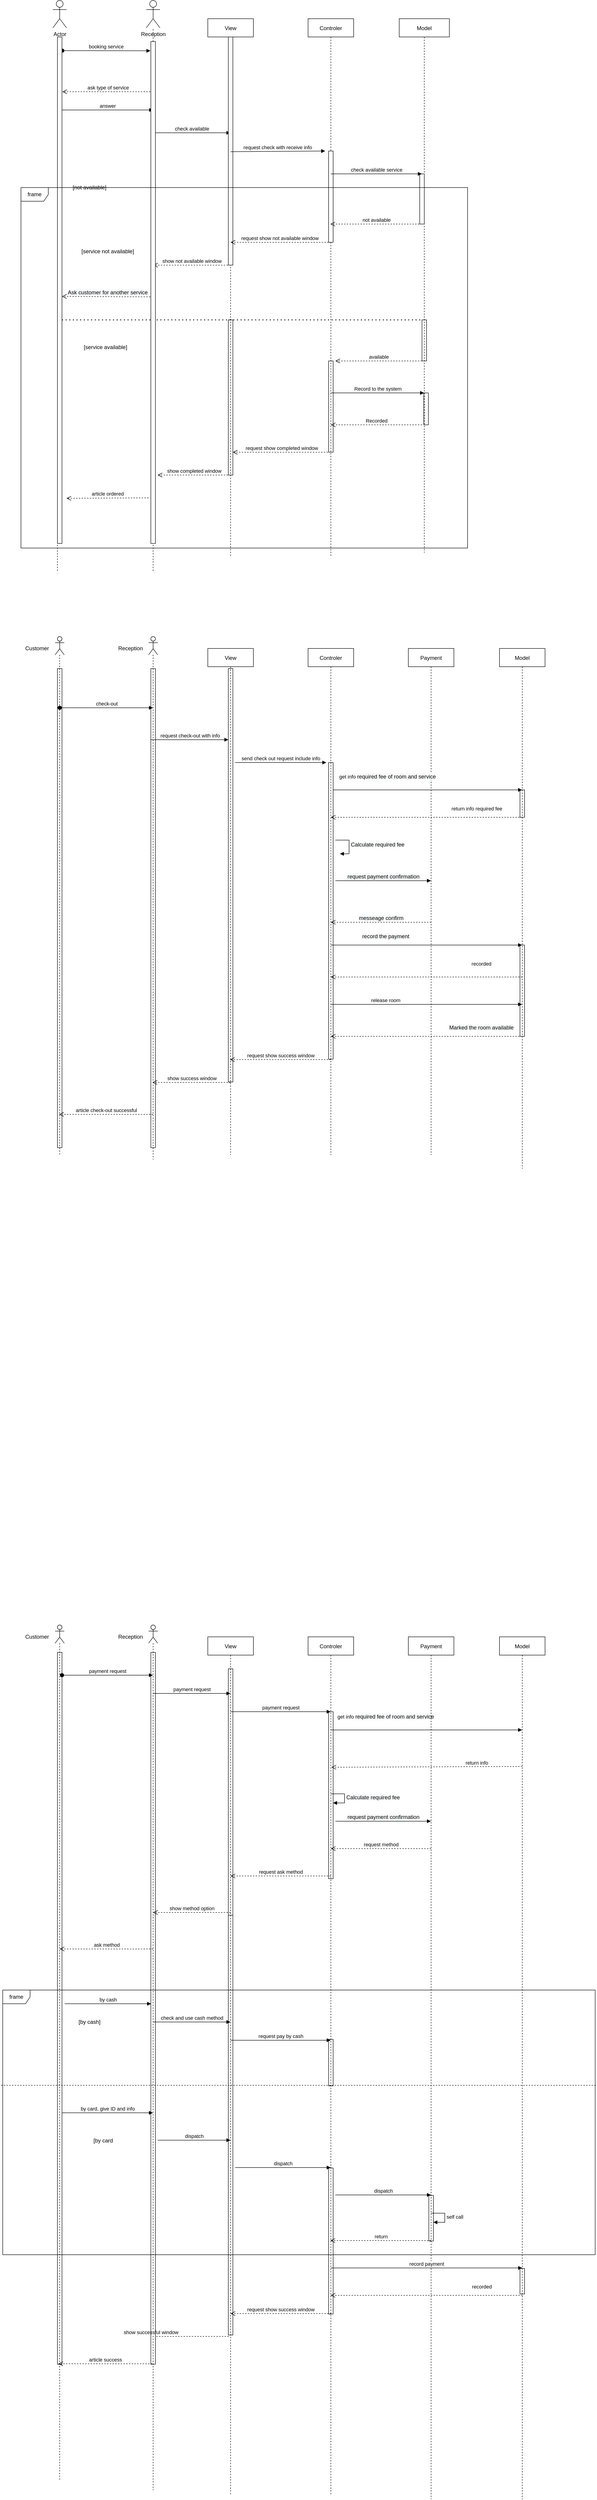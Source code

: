 <mxfile version="14.8.0" type="github" pages="2">
  <diagram id="kgpKYQtTHZ0yAKxKKP6v" name="Page-1">
    <mxGraphModel dx="3990" dy="840" grid="1" gridSize="10" guides="1" tooltips="1" connect="1" arrows="1" fold="1" page="1" pageScale="1" pageWidth="850" pageHeight="1100" math="0" shadow="0">
      <root>
        <mxCell id="0" />
        <mxCell id="1" parent="0" />
        <mxCell id="XMhn7jzWNxRffur_yB8t-174" value="View" style="shape=umlLifeline;perimeter=lifelinePerimeter;container=1;collapsible=0;recursiveResize=0;rounded=0;shadow=0;strokeWidth=1;" parent="1" vertex="1">
          <mxGeometry x="110" y="2210" width="100" height="1180" as="geometry" />
        </mxCell>
        <mxCell id="XMhn7jzWNxRffur_yB8t-175" value="check&amp;nbsp;available" style="html=1;verticalAlign=bottom;endArrow=block;" parent="XMhn7jzWNxRffur_yB8t-174" edge="1">
          <mxGeometry width="80" relative="1" as="geometry">
            <mxPoint x="-120" y="250" as="sourcePoint" />
            <mxPoint x="49.5" y="250.0" as="targetPoint" />
          </mxGeometry>
        </mxCell>
        <mxCell id="XMhn7jzWNxRffur_yB8t-177" value="" style="html=1;points=[];perimeter=orthogonalPerimeter;" parent="XMhn7jzWNxRffur_yB8t-174" vertex="1">
          <mxGeometry x="45" y="40" width="10" height="500" as="geometry" />
        </mxCell>
        <mxCell id="XMhn7jzWNxRffur_yB8t-235" value="request show completed window" style="html=1;verticalAlign=bottom;endArrow=open;dashed=1;endSize=8;" parent="XMhn7jzWNxRffur_yB8t-174" source="XMhn7jzWNxRffur_yB8t-178" edge="1">
          <mxGeometry relative="1" as="geometry">
            <mxPoint x="135" y="950" as="sourcePoint" />
            <mxPoint x="55" y="950" as="targetPoint" />
          </mxGeometry>
        </mxCell>
        <mxCell id="XMhn7jzWNxRffur_yB8t-241" value="" style="html=1;points=[];perimeter=orthogonalPerimeter;fillColor=none;" parent="XMhn7jzWNxRffur_yB8t-174" vertex="1">
          <mxGeometry x="45" y="660" width="10" height="340" as="geometry" />
        </mxCell>
        <mxCell id="XMhn7jzWNxRffur_yB8t-178" value="Controler" style="shape=umlLifeline;perimeter=lifelinePerimeter;container=1;collapsible=0;recursiveResize=0;rounded=0;shadow=0;strokeWidth=1;" parent="1" vertex="1">
          <mxGeometry x="330" y="2210" width="100" height="1180" as="geometry" />
        </mxCell>
        <mxCell id="XMhn7jzWNxRffur_yB8t-181" value="" style="html=1;points=[];perimeter=orthogonalPerimeter;" parent="XMhn7jzWNxRffur_yB8t-178" vertex="1">
          <mxGeometry x="45" y="290" width="10" height="200" as="geometry" />
        </mxCell>
        <mxCell id="XMhn7jzWNxRffur_yB8t-232" value="Record to the system" style="html=1;verticalAlign=bottom;endArrow=block;" parent="XMhn7jzWNxRffur_yB8t-178" target="XMhn7jzWNxRffur_yB8t-182" edge="1">
          <mxGeometry width="80" relative="1" as="geometry">
            <mxPoint x="50" y="820" as="sourcePoint" />
            <mxPoint x="130" y="820" as="targetPoint" />
          </mxGeometry>
        </mxCell>
        <mxCell id="XMhn7jzWNxRffur_yB8t-239" value="" style="html=1;points=[];perimeter=orthogonalPerimeter;fillColor=none;" parent="XMhn7jzWNxRffur_yB8t-178" vertex="1">
          <mxGeometry x="45" y="750" width="10" height="200" as="geometry" />
        </mxCell>
        <mxCell id="XMhn7jzWNxRffur_yB8t-182" value="Model" style="shape=umlLifeline;perimeter=lifelinePerimeter;container=1;collapsible=0;recursiveResize=0;rounded=0;shadow=0;strokeWidth=1;" parent="1" vertex="1">
          <mxGeometry x="530" y="2210" width="110" height="1170" as="geometry" />
        </mxCell>
        <mxCell id="XMhn7jzWNxRffur_yB8t-183" value="" style="endArrow=none;dashed=1;html=1;dashPattern=1 3;strokeWidth=2;" parent="XMhn7jzWNxRffur_yB8t-182" edge="1">
          <mxGeometry width="50" height="50" relative="1" as="geometry">
            <mxPoint x="-740" y="660" as="sourcePoint" />
            <mxPoint x="50" y="660" as="targetPoint" />
          </mxGeometry>
        </mxCell>
        <mxCell id="XMhn7jzWNxRffur_yB8t-184" value="" style="html=1;points=[];perimeter=orthogonalPerimeter;" parent="XMhn7jzWNxRffur_yB8t-182" vertex="1">
          <mxGeometry x="45" y="340" width="10" height="110" as="geometry" />
        </mxCell>
        <mxCell id="XMhn7jzWNxRffur_yB8t-238" value="" style="html=1;points=[];perimeter=orthogonalPerimeter;fillColor=none;" parent="XMhn7jzWNxRffur_yB8t-182" vertex="1">
          <mxGeometry x="50" y="660" width="10" height="90" as="geometry" />
        </mxCell>
        <mxCell id="XMhn7jzWNxRffur_yB8t-240" value="" style="html=1;points=[];perimeter=orthogonalPerimeter;fillColor=none;" parent="XMhn7jzWNxRffur_yB8t-182" vertex="1">
          <mxGeometry x="54" y="820" width="10" height="70" as="geometry" />
        </mxCell>
        <mxCell id="XMhn7jzWNxRffur_yB8t-185" value="Reception" style="shape=umlActor;verticalLabelPosition=bottom;verticalAlign=top;html=1;outlineConnect=0;" parent="1" vertex="1">
          <mxGeometry x="-25" y="2170" width="30" height="60" as="geometry" />
        </mxCell>
        <mxCell id="XMhn7jzWNxRffur_yB8t-186" value="Actor" style="shape=umlActor;verticalLabelPosition=bottom;verticalAlign=top;html=1;outlineConnect=0;" parent="1" vertex="1">
          <mxGeometry x="-230" y="2170" width="30" height="60" as="geometry" />
        </mxCell>
        <mxCell id="XMhn7jzWNxRffur_yB8t-187" value="" style="endArrow=none;dashed=1;html=1;startArrow=none;" parent="1" edge="1">
          <mxGeometry width="50" height="50" relative="1" as="geometry">
            <mxPoint x="-215" y="2250" as="sourcePoint" />
            <mxPoint x="-215" y="2250" as="targetPoint" />
          </mxGeometry>
        </mxCell>
        <mxCell id="XMhn7jzWNxRffur_yB8t-188" value="booking service" style="verticalAlign=bottom;startArrow=oval;endArrow=block;startSize=8;shadow=0;strokeWidth=1;exitX=1.073;exitY=0.102;exitDx=0;exitDy=0;exitPerimeter=0;" parent="1" edge="1">
          <mxGeometry relative="1" as="geometry">
            <mxPoint x="-209.27" y="2280.0" as="sourcePoint" />
            <mxPoint x="-16" y="2280.3" as="targetPoint" />
          </mxGeometry>
        </mxCell>
        <mxCell id="XMhn7jzWNxRffur_yB8t-189" value="" style="endArrow=none;dashed=1;html=1;startArrow=none;" parent="1" edge="1">
          <mxGeometry width="50" height="50" relative="1" as="geometry">
            <mxPoint x="-10" y="2250" as="sourcePoint" />
            <mxPoint x="-10" y="2250" as="targetPoint" />
          </mxGeometry>
        </mxCell>
        <mxCell id="XMhn7jzWNxRffur_yB8t-190" value="ask type of service" style="html=1;verticalAlign=bottom;endArrow=open;dashed=1;endSize=8;entryX=1.087;entryY=0.205;entryDx=0;entryDy=0;entryPerimeter=0;" parent="1" edge="1">
          <mxGeometry relative="1" as="geometry">
            <mxPoint x="-10" y="2370" as="sourcePoint" />
            <mxPoint x="-209.13" y="2370" as="targetPoint" />
          </mxGeometry>
        </mxCell>
        <mxCell id="XMhn7jzWNxRffur_yB8t-191" value="answer" style="html=1;verticalAlign=bottom;endArrow=block;exitX=0.967;exitY=0.309;exitDx=0;exitDy=0;exitPerimeter=0;" parent="1" edge="1">
          <mxGeometry width="80" relative="1" as="geometry">
            <mxPoint x="-210.33" y="2410" as="sourcePoint" />
            <mxPoint x="-10" y="2410" as="targetPoint" />
          </mxGeometry>
        </mxCell>
        <mxCell id="XMhn7jzWNxRffur_yB8t-192" value="" style="endArrow=none;dashed=1;html=1;startArrow=none;" parent="1" source="XMhn7jzWNxRffur_yB8t-222" target="XMhn7jzWNxRffur_yB8t-185" edge="1">
          <mxGeometry width="50" height="50" relative="1" as="geometry">
            <mxPoint x="-10" y="4050" as="sourcePoint" />
            <mxPoint x="-10" y="3180" as="targetPoint" />
          </mxGeometry>
        </mxCell>
        <mxCell id="XMhn7jzWNxRffur_yB8t-193" value="" style="endArrow=none;dashed=1;html=1;startArrow=none;" parent="1" source="XMhn7jzWNxRffur_yB8t-220" edge="1">
          <mxGeometry width="50" height="50" relative="1" as="geometry">
            <mxPoint x="-215" y="4030" as="sourcePoint" />
            <mxPoint x="-215" y="2250" as="targetPoint" />
          </mxGeometry>
        </mxCell>
        <mxCell id="XMhn7jzWNxRffur_yB8t-194" value="check&amp;nbsp;available service" style="html=1;verticalAlign=bottom;endArrow=block;" parent="1" edge="1">
          <mxGeometry width="80" relative="1" as="geometry">
            <mxPoint x="380" y="2550" as="sourcePoint" />
            <mxPoint x="579.5" y="2550" as="targetPoint" />
          </mxGeometry>
        </mxCell>
        <mxCell id="XMhn7jzWNxRffur_yB8t-195" value="not&amp;nbsp;available" style="html=1;verticalAlign=bottom;endArrow=open;dashed=1;endSize=8;" parent="1" edge="1">
          <mxGeometry relative="1" as="geometry">
            <mxPoint x="580" y="2660" as="sourcePoint" />
            <mxPoint x="379.071" y="2660" as="targetPoint" />
          </mxGeometry>
        </mxCell>
        <mxCell id="XMhn7jzWNxRffur_yB8t-196" value="request show not&amp;nbsp;available window" style="html=1;verticalAlign=bottom;endArrow=open;dashed=1;endSize=8;" parent="1" edge="1">
          <mxGeometry relative="1" as="geometry">
            <mxPoint x="375" y="2700" as="sourcePoint" />
            <mxPoint x="160" y="2700" as="targetPoint" />
          </mxGeometry>
        </mxCell>
        <mxCell id="XMhn7jzWNxRffur_yB8t-197" value="show not&amp;nbsp;available window" style="html=1;verticalAlign=bottom;endArrow=open;dashed=1;endSize=8;" parent="1" edge="1">
          <mxGeometry relative="1" as="geometry">
            <mxPoint x="160" y="2750" as="sourcePoint" />
            <mxPoint x="-10" y="2750" as="targetPoint" />
          </mxGeometry>
        </mxCell>
        <mxCell id="XMhn7jzWNxRffur_yB8t-198" value="&lt;span style=&quot;font-size: 12px ; background-color: rgb(248 , 249 , 250)&quot;&gt;Ask customer for another service&lt;/span&gt;" style="html=1;verticalAlign=bottom;endArrow=open;dashed=1;endSize=8;" parent="1" edge="1">
          <mxGeometry relative="1" as="geometry">
            <mxPoint x="-10" y="2819.57" as="sourcePoint" />
            <mxPoint x="-210" y="2818.57" as="targetPoint" />
          </mxGeometry>
        </mxCell>
        <mxCell id="XMhn7jzWNxRffur_yB8t-199" value="request check with receive info" style="html=1;verticalAlign=bottom;endArrow=block;entryX=-0.256;entryY=0.423;entryDx=0;entryDy=0;entryPerimeter=0;" parent="1" edge="1">
          <mxGeometry width="80" relative="1" as="geometry">
            <mxPoint x="160" y="2501.45" as="sourcePoint" />
            <mxPoint x="367.44" y="2500" as="targetPoint" />
          </mxGeometry>
        </mxCell>
        <mxCell id="XMhn7jzWNxRffur_yB8t-215" value="[service not&amp;nbsp;available]" style="text;html=1;align=center;verticalAlign=middle;resizable=0;points=[];autosize=1;strokeColor=none;" parent="1" vertex="1">
          <mxGeometry x="-175" y="2710" width="130" height="20" as="geometry" />
        </mxCell>
        <mxCell id="XMhn7jzWNxRffur_yB8t-216" value="[service available]" style="text;html=1;align=center;verticalAlign=middle;resizable=0;points=[];autosize=1;strokeColor=none;" parent="1" vertex="1">
          <mxGeometry x="-170" y="2920" width="110" height="20" as="geometry" />
        </mxCell>
        <mxCell id="XMhn7jzWNxRffur_yB8t-220" value="" style="html=1;points=[];perimeter=orthogonalPerimeter;" parent="1" vertex="1">
          <mxGeometry x="-220" y="2250" width="10" height="1110" as="geometry" />
        </mxCell>
        <mxCell id="XMhn7jzWNxRffur_yB8t-221" value="" style="endArrow=none;dashed=1;html=1;" parent="1" target="XMhn7jzWNxRffur_yB8t-220" edge="1">
          <mxGeometry width="50" height="50" relative="1" as="geometry">
            <mxPoint x="-220" y="3420" as="sourcePoint" />
            <mxPoint x="-215" y="2250" as="targetPoint" />
          </mxGeometry>
        </mxCell>
        <mxCell id="XMhn7jzWNxRffur_yB8t-222" value="" style="html=1;points=[];perimeter=orthogonalPerimeter;" parent="1" vertex="1">
          <mxGeometry x="-15" y="2260" width="10" height="1100" as="geometry" />
        </mxCell>
        <mxCell id="XMhn7jzWNxRffur_yB8t-223" value="" style="endArrow=none;dashed=1;html=1;" parent="1" target="XMhn7jzWNxRffur_yB8t-222" edge="1">
          <mxGeometry width="50" height="50" relative="1" as="geometry">
            <mxPoint x="-10" y="3420" as="sourcePoint" />
            <mxPoint x="-10" y="2230" as="targetPoint" />
          </mxGeometry>
        </mxCell>
        <mxCell id="XMhn7jzWNxRffur_yB8t-231" value="available" style="html=1;verticalAlign=bottom;endArrow=open;dashed=1;endSize=8;" parent="1" edge="1">
          <mxGeometry relative="1" as="geometry">
            <mxPoint x="580" y="2960" as="sourcePoint" />
            <mxPoint x="390" y="2960" as="targetPoint" />
          </mxGeometry>
        </mxCell>
        <mxCell id="XMhn7jzWNxRffur_yB8t-234" value="Recorded" style="html=1;verticalAlign=bottom;endArrow=open;dashed=1;endSize=8;" parent="1" target="XMhn7jzWNxRffur_yB8t-178" edge="1">
          <mxGeometry relative="1" as="geometry">
            <mxPoint x="580" y="3100" as="sourcePoint" />
            <mxPoint x="500" y="3100" as="targetPoint" />
          </mxGeometry>
        </mxCell>
        <mxCell id="XMhn7jzWNxRffur_yB8t-236" value="show completed window" style="html=1;verticalAlign=bottom;endArrow=open;dashed=1;endSize=8;" parent="1" edge="1">
          <mxGeometry relative="1" as="geometry">
            <mxPoint x="160" y="3210" as="sourcePoint" />
            <mxPoint y="3210" as="targetPoint" />
          </mxGeometry>
        </mxCell>
        <mxCell id="XMhn7jzWNxRffur_yB8t-237" value="article ordered" style="html=1;verticalAlign=bottom;endArrow=open;dashed=1;endSize=8;" parent="1" edge="1">
          <mxGeometry relative="1" as="geometry">
            <mxPoint x="-20" y="3260" as="sourcePoint" />
            <mxPoint x="-200" y="3261" as="targetPoint" />
          </mxGeometry>
        </mxCell>
        <mxCell id="XMhn7jzWNxRffur_yB8t-242" value="frame" style="shape=umlFrame;whiteSpace=wrap;html=1;fillColor=none;" parent="1" vertex="1">
          <mxGeometry x="-300" y="2580" width="980" height="790" as="geometry" />
        </mxCell>
        <mxCell id="XMhn7jzWNxRffur_yB8t-243" value="[not available]" style="text;html=1;align=center;verticalAlign=middle;resizable=0;points=[];autosize=1;strokeColor=none;" parent="1" vertex="1">
          <mxGeometry x="-195" y="2570" width="90" height="20" as="geometry" />
        </mxCell>
        <mxCell id="XMhn7jzWNxRffur_yB8t-258" value="View" style="shape=umlLifeline;perimeter=lifelinePerimeter;container=1;collapsible=0;recursiveResize=0;rounded=0;shadow=0;strokeWidth=1;" parent="1" vertex="1">
          <mxGeometry x="110" y="3590" width="100" height="1110" as="geometry" />
        </mxCell>
        <mxCell id="XMhn7jzWNxRffur_yB8t-276" value="send check out request include info" style="html=1;verticalAlign=bottom;endArrow=block;" parent="XMhn7jzWNxRffur_yB8t-258" edge="1">
          <mxGeometry width="80" relative="1" as="geometry">
            <mxPoint x="60" y="250" as="sourcePoint" />
            <mxPoint x="260" y="250" as="targetPoint" />
          </mxGeometry>
        </mxCell>
        <mxCell id="XMhn7jzWNxRffur_yB8t-321" value="" style="html=1;points=[];perimeter=orthogonalPerimeter;fillColor=none;" parent="XMhn7jzWNxRffur_yB8t-258" vertex="1">
          <mxGeometry x="45" y="44" width="10" height="906" as="geometry" />
        </mxCell>
        <mxCell id="XMhn7jzWNxRffur_yB8t-262" value="Controler" style="shape=umlLifeline;perimeter=lifelinePerimeter;container=1;collapsible=0;recursiveResize=0;rounded=0;shadow=0;strokeWidth=1;" parent="1" vertex="1">
          <mxGeometry x="330" y="3590" width="100" height="1110" as="geometry" />
        </mxCell>
        <mxCell id="XMhn7jzWNxRffur_yB8t-281" value="&lt;span style=&quot;font-size: 12px ; text-align: center ; background-color: rgb(248 , 249 , 250)&quot;&gt;Calculate required fee&lt;/span&gt;" style="edgeStyle=orthogonalEdgeStyle;html=1;align=left;spacingLeft=2;endArrow=block;rounded=0;entryX=1;entryY=0;" parent="XMhn7jzWNxRffur_yB8t-262" edge="1">
          <mxGeometry relative="1" as="geometry">
            <mxPoint x="60" y="420" as="sourcePoint" />
            <Array as="points">
              <mxPoint x="90" y="420" />
            </Array>
            <mxPoint x="70" y="450" as="targetPoint" />
          </mxGeometry>
        </mxCell>
        <mxCell id="XMhn7jzWNxRffur_yB8t-284" value="&lt;span style=&quot;font-size: 12px ; background-color: rgb(248 , 249 , 250)&quot;&gt;record the payment&lt;/span&gt;" style="html=1;verticalAlign=bottom;endArrow=block;" parent="XMhn7jzWNxRffur_yB8t-262" target="XMhn7jzWNxRffur_yB8t-266" edge="1">
          <mxGeometry x="-0.428" y="10" width="80" relative="1" as="geometry">
            <mxPoint x="50" y="650" as="sourcePoint" />
            <mxPoint x="130" y="650" as="targetPoint" />
            <mxPoint as="offset" />
          </mxGeometry>
        </mxCell>
        <mxCell id="XMhn7jzWNxRffur_yB8t-302" value="release room" style="html=1;verticalAlign=bottom;endArrow=block;" parent="XMhn7jzWNxRffur_yB8t-262" target="XMhn7jzWNxRffur_yB8t-266" edge="1">
          <mxGeometry x="-0.428" width="80" relative="1" as="geometry">
            <mxPoint x="50" y="780" as="sourcePoint" />
            <mxPoint x="130" y="780" as="targetPoint" />
            <mxPoint as="offset" />
          </mxGeometry>
        </mxCell>
        <mxCell id="XMhn7jzWNxRffur_yB8t-325" value="" style="html=1;points=[];perimeter=orthogonalPerimeter;fillColor=none;" parent="XMhn7jzWNxRffur_yB8t-262" vertex="1">
          <mxGeometry x="45" y="250" width="10" height="650" as="geometry" />
        </mxCell>
        <mxCell id="XMhn7jzWNxRffur_yB8t-266" value="Model" style="shape=umlLifeline;perimeter=lifelinePerimeter;container=1;collapsible=0;recursiveResize=0;rounded=0;shadow=0;strokeWidth=1;" parent="1" vertex="1">
          <mxGeometry x="750" y="3590" width="100" height="1140" as="geometry" />
        </mxCell>
        <mxCell id="XMhn7jzWNxRffur_yB8t-324" value="" style="html=1;points=[];perimeter=orthogonalPerimeter;fillColor=none;" parent="XMhn7jzWNxRffur_yB8t-266" vertex="1">
          <mxGeometry x="45" y="310" width="10" height="60" as="geometry" />
        </mxCell>
        <mxCell id="XMhn7jzWNxRffur_yB8t-326" value="" style="html=1;points=[];perimeter=orthogonalPerimeter;fillColor=none;" parent="XMhn7jzWNxRffur_yB8t-266" vertex="1">
          <mxGeometry x="45" y="650" width="10" height="200" as="geometry" />
        </mxCell>
        <mxCell id="XMhn7jzWNxRffur_yB8t-271" value="" style="shape=umlLifeline;participant=umlActor;perimeter=lifelinePerimeter;whiteSpace=wrap;html=1;container=1;collapsible=0;recursiveResize=0;verticalAlign=top;spacingTop=36;outlineConnect=0;fillColor=none;" parent="1" vertex="1">
          <mxGeometry x="-225" y="3564" width="20" height="1136" as="geometry" />
        </mxCell>
        <mxCell id="XMhn7jzWNxRffur_yB8t-319" value="" style="html=1;points=[];perimeter=orthogonalPerimeter;fillColor=none;" parent="XMhn7jzWNxRffur_yB8t-271" vertex="1">
          <mxGeometry x="5" y="70" width="10" height="1050" as="geometry" />
        </mxCell>
        <mxCell id="XMhn7jzWNxRffur_yB8t-272" value="Customer" style="text;html=1;align=center;verticalAlign=middle;resizable=0;points=[];autosize=1;strokeColor=none;" parent="1" vertex="1">
          <mxGeometry x="-300" y="3580" width="70" height="20" as="geometry" />
        </mxCell>
        <mxCell id="XMhn7jzWNxRffur_yB8t-273" value="" style="shape=umlLifeline;participant=umlActor;perimeter=lifelinePerimeter;whiteSpace=wrap;html=1;container=1;collapsible=0;recursiveResize=0;verticalAlign=top;spacingTop=36;outlineConnect=0;fillColor=none;" parent="1" vertex="1">
          <mxGeometry x="-20" y="3564" width="20" height="1146" as="geometry" />
        </mxCell>
        <mxCell id="XMhn7jzWNxRffur_yB8t-320" value="" style="html=1;points=[];perimeter=orthogonalPerimeter;fillColor=none;" parent="XMhn7jzWNxRffur_yB8t-273" vertex="1">
          <mxGeometry x="5" y="70" width="10" height="1050" as="geometry" />
        </mxCell>
        <mxCell id="XMhn7jzWNxRffur_yB8t-274" value="Reception" style="text;html=1;align=center;verticalAlign=middle;resizable=0;points=[];autosize=1;strokeColor=none;" parent="1" vertex="1">
          <mxGeometry x="-95" y="3580" width="70" height="20" as="geometry" />
        </mxCell>
        <mxCell id="XMhn7jzWNxRffur_yB8t-275" value="check-out" style="html=1;verticalAlign=bottom;startArrow=oval;startFill=1;endArrow=block;startSize=8;" parent="1" target="XMhn7jzWNxRffur_yB8t-273" edge="1">
          <mxGeometry width="60" relative="1" as="geometry">
            <mxPoint x="-215" y="3720" as="sourcePoint" />
            <mxPoint x="-45" y="3720" as="targetPoint" />
          </mxGeometry>
        </mxCell>
        <mxCell id="XMhn7jzWNxRffur_yB8t-259" value="request check-out with info" style="html=1;verticalAlign=bottom;endArrow=block;" parent="1" edge="1">
          <mxGeometry width="80" relative="1" as="geometry">
            <mxPoint x="-14.5" y="3790" as="sourcePoint" />
            <mxPoint x="155" y="3790" as="targetPoint" />
          </mxGeometry>
        </mxCell>
        <mxCell id="XMhn7jzWNxRffur_yB8t-278" value="Payment" style="shape=umlLifeline;perimeter=lifelinePerimeter;container=1;collapsible=0;recursiveResize=0;rounded=0;shadow=0;strokeWidth=1;" parent="1" vertex="1">
          <mxGeometry x="550" y="3590" width="100" height="1110" as="geometry" />
        </mxCell>
        <mxCell id="XMhn7jzWNxRffur_yB8t-279" value="return info&amp;nbsp;required fee" style="html=1;verticalAlign=bottom;endArrow=open;dashed=1;endSize=8;" parent="1" target="XMhn7jzWNxRffur_yB8t-262" edge="1">
          <mxGeometry x="-0.524" y="-10" relative="1" as="geometry">
            <mxPoint x="800" y="3960" as="sourcePoint" />
            <mxPoint x="720" y="3960" as="targetPoint" />
            <mxPoint as="offset" />
          </mxGeometry>
        </mxCell>
        <mxCell id="XMhn7jzWNxRffur_yB8t-282" value="&lt;span style=&quot;font-size: 12px ; background-color: rgb(248 , 249 , 250)&quot;&gt;request payment confirmation&lt;/span&gt;" style="html=1;verticalAlign=bottom;endArrow=block;" parent="1" target="XMhn7jzWNxRffur_yB8t-278" edge="1">
          <mxGeometry width="80" relative="1" as="geometry">
            <mxPoint x="390" y="4099" as="sourcePoint" />
            <mxPoint x="470" y="4100" as="targetPoint" />
          </mxGeometry>
        </mxCell>
        <mxCell id="XMhn7jzWNxRffur_yB8t-283" value="&lt;span style=&quot;font-size: 12px ; background-color: rgb(248 , 249 , 250)&quot;&gt;messeage confirm&lt;/span&gt;" style="html=1;verticalAlign=bottom;endArrow=open;dashed=1;endSize=8;" parent="1" target="XMhn7jzWNxRffur_yB8t-262" edge="1">
          <mxGeometry relative="1" as="geometry">
            <mxPoint x="600" y="4190" as="sourcePoint" />
            <mxPoint x="520" y="4190" as="targetPoint" />
          </mxGeometry>
        </mxCell>
        <mxCell id="XMhn7jzWNxRffur_yB8t-285" value="recorded" style="html=1;verticalAlign=bottom;endArrow=open;dashed=1;endSize=8;" parent="1" target="XMhn7jzWNxRffur_yB8t-262" edge="1">
          <mxGeometry x="-0.572" y="-20" relative="1" as="geometry">
            <mxPoint x="800" y="4310" as="sourcePoint" />
            <mxPoint x="720" y="4310" as="targetPoint" />
            <mxPoint as="offset" />
          </mxGeometry>
        </mxCell>
        <mxCell id="XMhn7jzWNxRffur_yB8t-286" value="request show success window" style="html=1;verticalAlign=bottom;endArrow=open;dashed=1;endSize=8;" parent="1" edge="1">
          <mxGeometry relative="1" as="geometry">
            <mxPoint x="380" y="4491" as="sourcePoint" />
            <mxPoint x="158.833" y="4491" as="targetPoint" />
          </mxGeometry>
        </mxCell>
        <mxCell id="XMhn7jzWNxRffur_yB8t-288" value="show success window" style="html=1;verticalAlign=bottom;endArrow=open;dashed=1;endSize=8;" parent="1" edge="1">
          <mxGeometry relative="1" as="geometry">
            <mxPoint x="160" y="4541" as="sourcePoint" />
            <mxPoint x="-11.167" y="4541" as="targetPoint" />
          </mxGeometry>
        </mxCell>
        <mxCell id="XMhn7jzWNxRffur_yB8t-289" value="article check-out successful" style="html=1;verticalAlign=bottom;endArrow=open;dashed=1;endSize=8;" parent="1" edge="1">
          <mxGeometry relative="1" as="geometry">
            <mxPoint x="-10" y="4611" as="sourcePoint" />
            <mxPoint x="-216.167" y="4611" as="targetPoint" />
          </mxGeometry>
        </mxCell>
        <mxCell id="XMhn7jzWNxRffur_yB8t-290" value="View" style="shape=umlLifeline;perimeter=lifelinePerimeter;container=1;collapsible=0;recursiveResize=0;rounded=0;shadow=0;strokeWidth=1;" parent="1" vertex="1">
          <mxGeometry x="110" y="5756" width="100" height="1880" as="geometry" />
        </mxCell>
        <mxCell id="XMhn7jzWNxRffur_yB8t-307" value="payment request" style="html=1;verticalAlign=bottom;endArrow=block;" parent="XMhn7jzWNxRffur_yB8t-290" target="XMhn7jzWNxRffur_yB8t-292" edge="1">
          <mxGeometry width="80" relative="1" as="geometry">
            <mxPoint x="50" y="164" as="sourcePoint" />
            <mxPoint x="130" y="164" as="targetPoint" />
          </mxGeometry>
        </mxCell>
        <mxCell id="XMhn7jzWNxRffur_yB8t-336" value="request pay by cash" style="html=1;verticalAlign=bottom;endArrow=block;" parent="XMhn7jzWNxRffur_yB8t-290" target="XMhn7jzWNxRffur_yB8t-292" edge="1">
          <mxGeometry width="80" relative="1" as="geometry">
            <mxPoint x="50" y="884" as="sourcePoint" />
            <mxPoint x="130" y="884" as="targetPoint" />
          </mxGeometry>
        </mxCell>
        <mxCell id="XMhn7jzWNxRffur_yB8t-344" value="dispatch" style="html=1;verticalAlign=bottom;endArrow=block;" parent="XMhn7jzWNxRffur_yB8t-290" edge="1">
          <mxGeometry width="80" relative="1" as="geometry">
            <mxPoint x="60" y="1163" as="sourcePoint" />
            <mxPoint x="269.5" y="1163.0" as="targetPoint" />
          </mxGeometry>
        </mxCell>
        <mxCell id="XMhn7jzWNxRffur_yB8t-364" value="" style="html=1;points=[];perimeter=orthogonalPerimeter;fillColor=none;" parent="XMhn7jzWNxRffur_yB8t-290" vertex="1">
          <mxGeometry x="45" y="70" width="10" height="540" as="geometry" />
        </mxCell>
        <mxCell id="XMhn7jzWNxRffur_yB8t-368" value="" style="html=1;points=[];perimeter=orthogonalPerimeter;fillColor=none;" parent="XMhn7jzWNxRffur_yB8t-290" vertex="1">
          <mxGeometry x="45" y="610" width="10" height="920" as="geometry" />
        </mxCell>
        <mxCell id="XMhn7jzWNxRffur_yB8t-292" value="Controler" style="shape=umlLifeline;perimeter=lifelinePerimeter;container=1;collapsible=0;recursiveResize=0;rounded=0;shadow=0;strokeWidth=1;" parent="1" vertex="1">
          <mxGeometry x="330" y="5756" width="100" height="1880" as="geometry" />
        </mxCell>
        <mxCell id="XMhn7jzWNxRffur_yB8t-308" value="get info&amp;nbsp;&lt;span style=&quot;font-size: 12px ; background-color: rgb(248 , 249 , 250)&quot;&gt;required fee of room and service&lt;/span&gt;" style="html=1;verticalAlign=bottom;endArrow=block;" parent="XMhn7jzWNxRffur_yB8t-292" target="XMhn7jzWNxRffur_yB8t-296" edge="1">
          <mxGeometry x="-0.428" y="20" width="80" relative="1" as="geometry">
            <mxPoint x="50" y="204" as="sourcePoint" />
            <mxPoint x="130" y="204" as="targetPoint" />
            <mxPoint as="offset" />
          </mxGeometry>
        </mxCell>
        <mxCell id="XMhn7jzWNxRffur_yB8t-327" value="&lt;span style=&quot;font-size: 12px ; background-color: rgb(248 , 249 , 250)&quot;&gt;request payment confirmation&lt;/span&gt;" style="html=1;verticalAlign=bottom;endArrow=block;" parent="XMhn7jzWNxRffur_yB8t-292" target="XMhn7jzWNxRffur_yB8t-301" edge="1">
          <mxGeometry width="80" relative="1" as="geometry">
            <mxPoint x="60" y="404" as="sourcePoint" />
            <mxPoint x="140" y="404" as="targetPoint" />
          </mxGeometry>
        </mxCell>
        <mxCell id="XMhn7jzWNxRffur_yB8t-329" value="&lt;span style=&quot;font-size: 12px ; text-align: center ; background-color: rgb(248 , 249 , 250)&quot;&gt;Calculate required fee&lt;/span&gt;" style="edgeStyle=orthogonalEdgeStyle;html=1;align=left;spacingLeft=2;endArrow=block;rounded=0;entryX=1;entryY=0;" parent="XMhn7jzWNxRffur_yB8t-292" edge="1">
          <mxGeometry relative="1" as="geometry">
            <mxPoint x="50" y="344" as="sourcePoint" />
            <Array as="points">
              <mxPoint x="80" y="344" />
            </Array>
            <mxPoint x="55" y="364" as="targetPoint" />
          </mxGeometry>
        </mxCell>
        <mxCell id="XMhn7jzWNxRffur_yB8t-345" value="dispatch" style="html=1;verticalAlign=bottom;endArrow=block;" parent="XMhn7jzWNxRffur_yB8t-292" edge="1">
          <mxGeometry width="80" relative="1" as="geometry">
            <mxPoint x="60" y="1223" as="sourcePoint" />
            <mxPoint x="269.5" y="1223.0" as="targetPoint" />
          </mxGeometry>
        </mxCell>
        <mxCell id="XMhn7jzWNxRffur_yB8t-367" value="" style="html=1;points=[];perimeter=orthogonalPerimeter;fillColor=none;" parent="XMhn7jzWNxRffur_yB8t-292" vertex="1">
          <mxGeometry x="45" y="164" width="10" height="366" as="geometry" />
        </mxCell>
        <mxCell id="XMhn7jzWNxRffur_yB8t-296" value="Model" style="shape=umlLifeline;perimeter=lifelinePerimeter;container=1;collapsible=0;recursiveResize=0;rounded=0;shadow=0;strokeWidth=1;" parent="1" vertex="1">
          <mxGeometry x="750" y="5756" width="100" height="1890" as="geometry" />
        </mxCell>
        <mxCell id="XMhn7jzWNxRffur_yB8t-373" value="" style="html=1;points=[];perimeter=orthogonalPerimeter;fillColor=none;" parent="XMhn7jzWNxRffur_yB8t-296" vertex="1">
          <mxGeometry x="45" y="1384" width="10" height="56" as="geometry" />
        </mxCell>
        <mxCell id="XMhn7jzWNxRffur_yB8t-297" value="" style="shape=umlLifeline;participant=umlActor;perimeter=lifelinePerimeter;whiteSpace=wrap;html=1;container=1;collapsible=0;recursiveResize=0;verticalAlign=top;spacingTop=36;outlineConnect=0;fillColor=none;" parent="1" vertex="1">
          <mxGeometry x="-225" y="5730" width="20" height="1876" as="geometry" />
        </mxCell>
        <mxCell id="XMhn7jzWNxRffur_yB8t-315" value="by cash" style="html=1;verticalAlign=bottom;endArrow=block;" parent="XMhn7jzWNxRffur_yB8t-297" edge="1">
          <mxGeometry width="80" relative="1" as="geometry">
            <mxPoint x="21" y="830" as="sourcePoint" />
            <mxPoint x="210.5" y="830.0" as="targetPoint" />
          </mxGeometry>
        </mxCell>
        <mxCell id="XMhn7jzWNxRffur_yB8t-342" value="by card, give ID and info" style="html=1;verticalAlign=bottom;endArrow=block;" parent="XMhn7jzWNxRffur_yB8t-297" edge="1">
          <mxGeometry width="80" relative="1" as="geometry">
            <mxPoint x="15" y="1069" as="sourcePoint" />
            <mxPoint x="214.5" y="1069.0" as="targetPoint" />
          </mxGeometry>
        </mxCell>
        <mxCell id="XMhn7jzWNxRffur_yB8t-360" value="" style="html=1;points=[];perimeter=orthogonalPerimeter;fillColor=none;" parent="XMhn7jzWNxRffur_yB8t-297" vertex="1">
          <mxGeometry x="5" y="60" width="10" height="1560" as="geometry" />
        </mxCell>
        <mxCell id="XMhn7jzWNxRffur_yB8t-298" value="Customer" style="text;html=1;align=center;verticalAlign=middle;resizable=0;points=[];autosize=1;strokeColor=none;" parent="1" vertex="1">
          <mxGeometry x="-300" y="5746" width="70" height="20" as="geometry" />
        </mxCell>
        <mxCell id="XMhn7jzWNxRffur_yB8t-299" value="" style="shape=umlLifeline;participant=umlActor;perimeter=lifelinePerimeter;whiteSpace=wrap;html=1;container=1;collapsible=0;recursiveResize=0;verticalAlign=top;spacingTop=36;outlineConnect=0;fillColor=none;" parent="1" vertex="1">
          <mxGeometry x="-20" y="5730" width="20" height="1896" as="geometry" />
        </mxCell>
        <mxCell id="XMhn7jzWNxRffur_yB8t-306" value="payment request" style="html=1;verticalAlign=bottom;endArrow=block;" parent="XMhn7jzWNxRffur_yB8t-299" target="XMhn7jzWNxRffur_yB8t-290" edge="1">
          <mxGeometry width="80" relative="1" as="geometry">
            <mxPoint x="10" y="150" as="sourcePoint" />
            <mxPoint x="90" y="150" as="targetPoint" />
          </mxGeometry>
        </mxCell>
        <mxCell id="XMhn7jzWNxRffur_yB8t-335" value="check and use cash method" style="html=1;verticalAlign=bottom;endArrow=block;" parent="XMhn7jzWNxRffur_yB8t-299" target="XMhn7jzWNxRffur_yB8t-290" edge="1">
          <mxGeometry width="80" relative="1" as="geometry">
            <mxPoint x="10" y="870" as="sourcePoint" />
            <mxPoint x="90" y="870" as="targetPoint" />
          </mxGeometry>
        </mxCell>
        <mxCell id="XMhn7jzWNxRffur_yB8t-300" value="Reception" style="text;html=1;align=center;verticalAlign=middle;resizable=0;points=[];autosize=1;strokeColor=none;" parent="1" vertex="1">
          <mxGeometry x="-95" y="5746" width="70" height="20" as="geometry" />
        </mxCell>
        <mxCell id="XMhn7jzWNxRffur_yB8t-301" value="Payment" style="shape=umlLifeline;perimeter=lifelinePerimeter;container=1;collapsible=0;recursiveResize=0;rounded=0;shadow=0;strokeWidth=1;" parent="1" vertex="1">
          <mxGeometry x="550" y="5756" width="100" height="1890" as="geometry" />
        </mxCell>
        <mxCell id="XMhn7jzWNxRffur_yB8t-347" value="self call" style="edgeStyle=orthogonalEdgeStyle;html=1;align=left;spacingLeft=2;endArrow=block;rounded=0;entryX=1;entryY=0;" parent="XMhn7jzWNxRffur_yB8t-301" edge="1">
          <mxGeometry relative="1" as="geometry">
            <mxPoint x="50" y="1263" as="sourcePoint" />
            <Array as="points">
              <mxPoint x="80" y="1263" />
            </Array>
            <mxPoint x="55" y="1283.0" as="targetPoint" />
          </mxGeometry>
        </mxCell>
        <mxCell id="XMhn7jzWNxRffur_yB8t-303" value="&lt;span style=&quot;font-size: 12px ; background-color: rgb(248 , 249 , 250)&quot;&gt;Marked the room available&lt;/span&gt;" style="html=1;verticalAlign=bottom;endArrow=open;dashed=1;endSize=8;" parent="1" target="XMhn7jzWNxRffur_yB8t-262" edge="1">
          <mxGeometry x="-0.572" y="-10" relative="1" as="geometry">
            <mxPoint x="800" y="4440" as="sourcePoint" />
            <mxPoint x="720" y="4440" as="targetPoint" />
            <mxPoint as="offset" />
          </mxGeometry>
        </mxCell>
        <mxCell id="XMhn7jzWNxRffur_yB8t-304" value="payment request" style="html=1;verticalAlign=bottom;startArrow=oval;startFill=1;endArrow=block;startSize=8;" parent="1" target="XMhn7jzWNxRffur_yB8t-299" edge="1">
          <mxGeometry width="60" relative="1" as="geometry">
            <mxPoint x="-210" y="5840" as="sourcePoint" />
            <mxPoint x="-150" y="5840" as="targetPoint" />
          </mxGeometry>
        </mxCell>
        <mxCell id="XMhn7jzWNxRffur_yB8t-309" value="return info" style="html=1;verticalAlign=bottom;endArrow=open;dashed=1;endSize=8;entryX=0.514;entryY=0.152;entryDx=0;entryDy=0;entryPerimeter=0;" parent="1" target="XMhn7jzWNxRffur_yB8t-292" edge="1">
          <mxGeometry x="-0.522" y="1" relative="1" as="geometry">
            <mxPoint x="800" y="6040" as="sourcePoint" />
            <mxPoint x="720" y="6040" as="targetPoint" />
            <mxPoint as="offset" />
          </mxGeometry>
        </mxCell>
        <mxCell id="XMhn7jzWNxRffur_yB8t-312" value="request ask method" style="html=1;verticalAlign=bottom;endArrow=open;dashed=1;endSize=8;" parent="1" target="XMhn7jzWNxRffur_yB8t-290" edge="1">
          <mxGeometry relative="1" as="geometry">
            <mxPoint x="380" y="6280" as="sourcePoint" />
            <mxPoint x="210" y="6282" as="targetPoint" />
          </mxGeometry>
        </mxCell>
        <mxCell id="XMhn7jzWNxRffur_yB8t-313" value="show method option" style="html=1;verticalAlign=bottom;endArrow=open;dashed=1;endSize=8;" parent="1" target="XMhn7jzWNxRffur_yB8t-299" edge="1">
          <mxGeometry relative="1" as="geometry">
            <mxPoint x="160" y="6360" as="sourcePoint" />
            <mxPoint x="80" y="6360" as="targetPoint" />
          </mxGeometry>
        </mxCell>
        <mxCell id="XMhn7jzWNxRffur_yB8t-314" value="ask method" style="html=1;verticalAlign=bottom;endArrow=open;dashed=1;endSize=8;" parent="1" target="XMhn7jzWNxRffur_yB8t-297" edge="1">
          <mxGeometry relative="1" as="geometry">
            <mxPoint x="-10" y="6440" as="sourcePoint" />
            <mxPoint x="-90" y="6440" as="targetPoint" />
          </mxGeometry>
        </mxCell>
        <mxCell id="XMhn7jzWNxRffur_yB8t-277" value="get info&amp;nbsp;&lt;span style=&quot;font-size: 12px ; background-color: rgb(248 , 249 , 250)&quot;&gt;required fee of room and service&lt;/span&gt;" style="html=1;verticalAlign=bottom;endArrow=block;" parent="1" target="XMhn7jzWNxRffur_yB8t-266" edge="1">
          <mxGeometry x="-0.428" y="20" width="80" relative="1" as="geometry">
            <mxPoint x="385" y="3900" as="sourcePoint" />
            <mxPoint x="460" y="3880" as="targetPoint" />
            <mxPoint as="offset" />
          </mxGeometry>
        </mxCell>
        <mxCell id="XMhn7jzWNxRffur_yB8t-330" value="request method" style="html=1;verticalAlign=bottom;endArrow=open;dashed=1;endSize=8;" parent="1" target="XMhn7jzWNxRffur_yB8t-292" edge="1">
          <mxGeometry relative="1" as="geometry">
            <mxPoint x="600" y="6220" as="sourcePoint" />
            <mxPoint x="520" y="6220" as="targetPoint" />
          </mxGeometry>
        </mxCell>
        <mxCell id="XMhn7jzWNxRffur_yB8t-343" value="dispatch" style="html=1;verticalAlign=bottom;endArrow=block;" parent="1" edge="1">
          <mxGeometry width="80" relative="1" as="geometry">
            <mxPoint y="6859" as="sourcePoint" />
            <mxPoint x="159.5" y="6859.0" as="targetPoint" />
          </mxGeometry>
        </mxCell>
        <mxCell id="XMhn7jzWNxRffur_yB8t-348" value="return" style="html=1;verticalAlign=bottom;endArrow=open;dashed=1;endSize=8;" parent="1" edge="1">
          <mxGeometry relative="1" as="geometry">
            <mxPoint x="600" y="7079" as="sourcePoint" />
            <mxPoint x="379.071" y="7079.0" as="targetPoint" />
          </mxGeometry>
        </mxCell>
        <mxCell id="XMhn7jzWNxRffur_yB8t-351" value="record payment" style="html=1;verticalAlign=bottom;endArrow=block;" parent="1" edge="1">
          <mxGeometry width="80" relative="1" as="geometry">
            <mxPoint x="380.25" y="7139" as="sourcePoint" />
            <mxPoint x="799.75" y="7139" as="targetPoint" />
          </mxGeometry>
        </mxCell>
        <mxCell id="XMhn7jzWNxRffur_yB8t-352" value="recorded" style="html=1;verticalAlign=bottom;endArrow=open;dashed=1;endSize=8;" parent="1" edge="1">
          <mxGeometry x="-0.572" y="-10" relative="1" as="geometry">
            <mxPoint x="800.46" y="7199" as="sourcePoint" />
            <mxPoint x="379.531" y="7199" as="targetPoint" />
            <mxPoint x="1" as="offset" />
          </mxGeometry>
        </mxCell>
        <mxCell id="XMhn7jzWNxRffur_yB8t-353" value="request show success window" style="html=1;verticalAlign=bottom;endArrow=open;dashed=1;endSize=8;" parent="1" edge="1">
          <mxGeometry relative="1" as="geometry">
            <mxPoint x="380.93" y="7239" as="sourcePoint" />
            <mxPoint x="160.001" y="7239" as="targetPoint" />
          </mxGeometry>
        </mxCell>
        <mxCell id="XMhn7jzWNxRffur_yB8t-354" value="show successful window" style="html=1;verticalAlign=bottom;endArrow=open;dashed=1;endSize=8;startArrow=none;" parent="1" source="XMhn7jzWNxRffur_yB8t-361" edge="1">
          <mxGeometry relative="1" as="geometry">
            <mxPoint x="155.93" y="7289" as="sourcePoint" />
            <mxPoint x="-14.999" y="7289" as="targetPoint" />
          </mxGeometry>
        </mxCell>
        <mxCell id="XMhn7jzWNxRffur_yB8t-355" value="article success" style="html=1;verticalAlign=bottom;endArrow=open;dashed=1;endSize=8;" parent="1" edge="1">
          <mxGeometry relative="1" as="geometry">
            <mxPoint x="-12.04" y="7349" as="sourcePoint" />
            <mxPoint x="-217.969" y="7349" as="targetPoint" />
          </mxGeometry>
        </mxCell>
        <mxCell id="XMhn7jzWNxRffur_yB8t-357" value="[by card" style="text;html=1;align=center;verticalAlign=middle;resizable=0;points=[];autosize=1;strokeColor=none;" parent="1" vertex="1">
          <mxGeometry x="-150" y="6850" width="60" height="20" as="geometry" />
        </mxCell>
        <mxCell id="XMhn7jzWNxRffur_yB8t-358" value="[by cash]" style="text;html=1;align=center;verticalAlign=middle;resizable=0;points=[];autosize=1;strokeColor=none;" parent="1" vertex="1">
          <mxGeometry x="-180" y="6590" width="60" height="20" as="geometry" />
        </mxCell>
        <mxCell id="XMhn7jzWNxRffur_yB8t-359" value="frame" style="shape=umlFrame;whiteSpace=wrap;html=1;fillColor=none;" parent="1" vertex="1">
          <mxGeometry x="-340" y="6530" width="1300" height="580" as="geometry" />
        </mxCell>
        <mxCell id="XMhn7jzWNxRffur_yB8t-361" value="" style="html=1;points=[];perimeter=orthogonalPerimeter;fillColor=none;" parent="1" vertex="1">
          <mxGeometry x="-15" y="5790" width="10" height="1560" as="geometry" />
        </mxCell>
        <mxCell id="XMhn7jzWNxRffur_yB8t-362" value="" style="html=1;verticalAlign=bottom;endArrow=none;dashed=1;endSize=8;" parent="1" target="XMhn7jzWNxRffur_yB8t-361" edge="1">
          <mxGeometry relative="1" as="geometry">
            <mxPoint x="155.93" y="7289" as="sourcePoint" />
            <mxPoint x="-14.999" y="7289" as="targetPoint" />
          </mxGeometry>
        </mxCell>
        <mxCell id="XMhn7jzWNxRffur_yB8t-369" value="" style="html=1;points=[];perimeter=orthogonalPerimeter;fillColor=none;" parent="1" vertex="1">
          <mxGeometry x="375" y="6638" width="10" height="102" as="geometry" />
        </mxCell>
        <mxCell id="XMhn7jzWNxRffur_yB8t-370" value="" style="endArrow=none;dashed=1;html=1;entryX=-0.004;entryY=0.36;entryDx=0;entryDy=0;entryPerimeter=0;exitX=1.001;exitY=0.36;exitDx=0;exitDy=0;exitPerimeter=0;" parent="1" source="XMhn7jzWNxRffur_yB8t-359" target="XMhn7jzWNxRffur_yB8t-359" edge="1">
          <mxGeometry width="50" height="50" relative="1" as="geometry">
            <mxPoint x="160" y="6840" as="sourcePoint" />
            <mxPoint x="210" y="6790" as="targetPoint" />
          </mxGeometry>
        </mxCell>
        <mxCell id="XMhn7jzWNxRffur_yB8t-371" value="" style="html=1;points=[];perimeter=orthogonalPerimeter;fillColor=none;" parent="1" vertex="1">
          <mxGeometry x="375" y="6920" width="10" height="320" as="geometry" />
        </mxCell>
        <mxCell id="XMhn7jzWNxRffur_yB8t-372" value="" style="html=1;points=[];perimeter=orthogonalPerimeter;fillColor=none;" parent="1" vertex="1">
          <mxGeometry x="595" y="6980" width="10" height="100" as="geometry" />
        </mxCell>
      </root>
    </mxGraphModel>
  </diagram>
  <diagram id="N-oLu8P1E_uynj7DAGSJ" name="Page-2">
    <mxGraphModel dx="1718" dy="450" grid="1" gridSize="10" guides="1" tooltips="1" connect="1" arrows="1" fold="1" page="1" pageScale="1" pageWidth="850" pageHeight="1100" math="0" shadow="0">
      <root>
        <mxCell id="axBO4yZhNv5CIfhtuRog-0" />
        <mxCell id="axBO4yZhNv5CIfhtuRog-1" parent="axBO4yZhNv5CIfhtuRog-0" />
        <mxCell id="U1NJuQSDxFp1Fb5EGmbJ-0" value="View" style="shape=umlLifeline;perimeter=lifelinePerimeter;container=1;collapsible=0;recursiveResize=0;rounded=0;shadow=0;strokeWidth=1;" vertex="1" parent="axBO4yZhNv5CIfhtuRog-1">
          <mxGeometry x="120" y="80" width="100" height="1880" as="geometry" />
        </mxCell>
        <mxCell id="U1NJuQSDxFp1Fb5EGmbJ-1" value="check&amp;nbsp;available" style="html=1;verticalAlign=bottom;endArrow=block;" edge="1" parent="U1NJuQSDxFp1Fb5EGmbJ-0">
          <mxGeometry width="80" relative="1" as="geometry">
            <mxPoint x="-120" y="250" as="sourcePoint" />
            <mxPoint x="49.5" y="250.0" as="targetPoint" />
          </mxGeometry>
        </mxCell>
        <mxCell id="U1NJuQSDxFp1Fb5EGmbJ-2" value="request show infor of rooms" style="html=1;verticalAlign=bottom;endArrow=open;dashed=1;endSize=8;" edge="1" parent="U1NJuQSDxFp1Fb5EGmbJ-0" source="U1NJuQSDxFp1Fb5EGmbJ-4">
          <mxGeometry relative="1" as="geometry">
            <mxPoint x="250" y="800" as="sourcePoint" />
            <mxPoint x="60" y="800" as="targetPoint" />
          </mxGeometry>
        </mxCell>
        <mxCell id="U1NJuQSDxFp1Fb5EGmbJ-3" value="" style="html=1;points=[];perimeter=orthogonalPerimeter;" vertex="1" parent="U1NJuQSDxFp1Fb5EGmbJ-0">
          <mxGeometry x="45" y="40" width="10" height="510" as="geometry" />
        </mxCell>
        <mxCell id="U1NJuQSDxFp1Fb5EGmbJ-4" value="Controler" style="shape=umlLifeline;perimeter=lifelinePerimeter;container=1;collapsible=0;recursiveResize=0;rounded=0;shadow=0;strokeWidth=1;" vertex="1" parent="axBO4yZhNv5CIfhtuRog-1">
          <mxGeometry x="340" y="80" width="100" height="1880" as="geometry" />
        </mxCell>
        <mxCell id="U1NJuQSDxFp1Fb5EGmbJ-5" value="&lt;div style=&quot;text-align: center&quot;&gt;check &lt;span style=&quot;font-size: 12px ; background-color: rgb(248 , 249 , 250)&quot;&gt;valid&lt;/span&gt;&lt;/div&gt;" style="edgeStyle=orthogonalEdgeStyle;html=1;align=left;spacingLeft=2;endArrow=block;rounded=0;entryX=1;entryY=0;" edge="1" parent="U1NJuQSDxFp1Fb5EGmbJ-4">
          <mxGeometry relative="1" as="geometry">
            <mxPoint x="50" y="1120" as="sourcePoint" />
            <Array as="points">
              <mxPoint x="80" y="1120" />
            </Array>
            <mxPoint x="55" y="1140" as="targetPoint" />
          </mxGeometry>
        </mxCell>
        <mxCell id="U1NJuQSDxFp1Fb5EGmbJ-6" value="&lt;span style=&quot;font-size: 12px ; background-color: rgb(248 , 249 , 250)&quot;&gt;Mark that room unavailable&lt;/span&gt;" style="html=1;verticalAlign=bottom;endArrow=block;" edge="1" parent="U1NJuQSDxFp1Fb5EGmbJ-4">
          <mxGeometry width="80" relative="1" as="geometry">
            <mxPoint x="50" y="1220" as="sourcePoint" />
            <mxPoint x="240" y="1219" as="targetPoint" />
          </mxGeometry>
        </mxCell>
        <mxCell id="U1NJuQSDxFp1Fb5EGmbJ-7" value="" style="html=1;points=[];perimeter=orthogonalPerimeter;" vertex="1" parent="U1NJuQSDxFp1Fb5EGmbJ-4">
          <mxGeometry x="45" y="290" width="10" height="200" as="geometry" />
        </mxCell>
        <mxCell id="U1NJuQSDxFp1Fb5EGmbJ-8" value="Model" style="shape=umlLifeline;perimeter=lifelinePerimeter;container=1;collapsible=0;recursiveResize=0;rounded=0;shadow=0;strokeWidth=1;" vertex="1" parent="axBO4yZhNv5CIfhtuRog-1">
          <mxGeometry x="540" y="80" width="100" height="1890" as="geometry" />
        </mxCell>
        <mxCell id="U1NJuQSDxFp1Fb5EGmbJ-9" value="" style="endArrow=none;dashed=1;html=1;dashPattern=1 3;strokeWidth=2;" edge="1" parent="U1NJuQSDxFp1Fb5EGmbJ-8">
          <mxGeometry width="50" height="50" relative="1" as="geometry">
            <mxPoint x="-740" y="660" as="sourcePoint" />
            <mxPoint x="50" y="660" as="targetPoint" />
          </mxGeometry>
        </mxCell>
        <mxCell id="U1NJuQSDxFp1Fb5EGmbJ-10" value="" style="html=1;points=[];perimeter=orthogonalPerimeter;" vertex="1" parent="U1NJuQSDxFp1Fb5EGmbJ-8">
          <mxGeometry x="45" y="340" width="10" height="110" as="geometry" />
        </mxCell>
        <mxCell id="U1NJuQSDxFp1Fb5EGmbJ-11" value="Reception" style="shape=umlActor;verticalLabelPosition=bottom;verticalAlign=top;html=1;outlineConnect=0;" vertex="1" parent="axBO4yZhNv5CIfhtuRog-1">
          <mxGeometry x="-15" y="40" width="30" height="60" as="geometry" />
        </mxCell>
        <mxCell id="U1NJuQSDxFp1Fb5EGmbJ-12" value="Actor" style="shape=umlActor;verticalLabelPosition=bottom;verticalAlign=top;html=1;outlineConnect=0;" vertex="1" parent="axBO4yZhNv5CIfhtuRog-1">
          <mxGeometry x="-220" y="40" width="30" height="60" as="geometry" />
        </mxCell>
        <mxCell id="U1NJuQSDxFp1Fb5EGmbJ-13" value="" style="endArrow=none;dashed=1;html=1;startArrow=none;" edge="1" parent="axBO4yZhNv5CIfhtuRog-1">
          <mxGeometry width="50" height="50" relative="1" as="geometry">
            <mxPoint x="-205" y="120" as="sourcePoint" />
            <mxPoint x="-205" y="120" as="targetPoint" />
          </mxGeometry>
        </mxCell>
        <mxCell id="U1NJuQSDxFp1Fb5EGmbJ-14" value="booking room" style="verticalAlign=bottom;startArrow=oval;endArrow=block;startSize=8;shadow=0;strokeWidth=1;exitX=1.073;exitY=0.102;exitDx=0;exitDy=0;exitPerimeter=0;" edge="1" parent="axBO4yZhNv5CIfhtuRog-1">
          <mxGeometry relative="1" as="geometry">
            <mxPoint x="-199.27" y="150" as="sourcePoint" />
            <mxPoint x="-6.0" y="150.3" as="targetPoint" />
          </mxGeometry>
        </mxCell>
        <mxCell id="U1NJuQSDxFp1Fb5EGmbJ-15" value="" style="endArrow=none;dashed=1;html=1;startArrow=none;" edge="1" parent="axBO4yZhNv5CIfhtuRog-1">
          <mxGeometry width="50" height="50" relative="1" as="geometry">
            <mxPoint y="120" as="sourcePoint" />
            <mxPoint y="120" as="targetPoint" />
          </mxGeometry>
        </mxCell>
        <mxCell id="U1NJuQSDxFp1Fb5EGmbJ-16" value="ask type of room, time to use" style="html=1;verticalAlign=bottom;endArrow=open;dashed=1;endSize=8;entryX=1.087;entryY=0.205;entryDx=0;entryDy=0;entryPerimeter=0;" edge="1" parent="axBO4yZhNv5CIfhtuRog-1">
          <mxGeometry relative="1" as="geometry">
            <mxPoint y="240" as="sourcePoint" />
            <mxPoint x="-199.13" y="240" as="targetPoint" />
          </mxGeometry>
        </mxCell>
        <mxCell id="U1NJuQSDxFp1Fb5EGmbJ-17" value="answer" style="html=1;verticalAlign=bottom;endArrow=block;exitX=0.967;exitY=0.309;exitDx=0;exitDy=0;exitPerimeter=0;" edge="1" parent="axBO4yZhNv5CIfhtuRog-1">
          <mxGeometry width="80" relative="1" as="geometry">
            <mxPoint x="-200.33" y="280" as="sourcePoint" />
            <mxPoint y="280" as="targetPoint" />
          </mxGeometry>
        </mxCell>
        <mxCell id="U1NJuQSDxFp1Fb5EGmbJ-18" value="" style="endArrow=none;dashed=1;html=1;startArrow=none;" edge="1" parent="axBO4yZhNv5CIfhtuRog-1" source="U1NJuQSDxFp1Fb5EGmbJ-48" target="U1NJuQSDxFp1Fb5EGmbJ-11">
          <mxGeometry width="50" height="50" relative="1" as="geometry">
            <mxPoint y="1920" as="sourcePoint" />
            <mxPoint y="1050" as="targetPoint" />
          </mxGeometry>
        </mxCell>
        <mxCell id="U1NJuQSDxFp1Fb5EGmbJ-19" value="" style="endArrow=none;dashed=1;html=1;startArrow=none;" edge="1" parent="axBO4yZhNv5CIfhtuRog-1" source="U1NJuQSDxFp1Fb5EGmbJ-46">
          <mxGeometry width="50" height="50" relative="1" as="geometry">
            <mxPoint x="-205" y="1900" as="sourcePoint" />
            <mxPoint x="-205" y="120" as="targetPoint" />
          </mxGeometry>
        </mxCell>
        <mxCell id="U1NJuQSDxFp1Fb5EGmbJ-20" value="check&amp;nbsp;available room" style="html=1;verticalAlign=bottom;endArrow=block;" edge="1" parent="axBO4yZhNv5CIfhtuRog-1">
          <mxGeometry width="80" relative="1" as="geometry">
            <mxPoint x="390" y="420" as="sourcePoint" />
            <mxPoint x="589.5" y="420" as="targetPoint" />
          </mxGeometry>
        </mxCell>
        <mxCell id="U1NJuQSDxFp1Fb5EGmbJ-21" value="not found" style="html=1;verticalAlign=bottom;endArrow=open;dashed=1;endSize=8;" edge="1" parent="axBO4yZhNv5CIfhtuRog-1">
          <mxGeometry relative="1" as="geometry">
            <mxPoint x="590" y="530" as="sourcePoint" />
            <mxPoint x="389.071" y="530" as="targetPoint" />
          </mxGeometry>
        </mxCell>
        <mxCell id="U1NJuQSDxFp1Fb5EGmbJ-22" value="request show not found window" style="html=1;verticalAlign=bottom;endArrow=open;dashed=1;endSize=8;" edge="1" parent="axBO4yZhNv5CIfhtuRog-1">
          <mxGeometry relative="1" as="geometry">
            <mxPoint x="385" y="570" as="sourcePoint" />
            <mxPoint x="170" y="570" as="targetPoint" />
          </mxGeometry>
        </mxCell>
        <mxCell id="U1NJuQSDxFp1Fb5EGmbJ-23" value="show not found window" style="html=1;verticalAlign=bottom;endArrow=open;dashed=1;endSize=8;" edge="1" parent="axBO4yZhNv5CIfhtuRog-1">
          <mxGeometry relative="1" as="geometry">
            <mxPoint x="170" y="620" as="sourcePoint" />
            <mxPoint y="620" as="targetPoint" />
          </mxGeometry>
        </mxCell>
        <mxCell id="U1NJuQSDxFp1Fb5EGmbJ-24" value="article choose another room" style="html=1;verticalAlign=bottom;endArrow=open;dashed=1;endSize=8;" edge="1" parent="axBO4yZhNv5CIfhtuRog-1">
          <mxGeometry relative="1" as="geometry">
            <mxPoint y="689.57" as="sourcePoint" />
            <mxPoint x="-200" y="688.57" as="targetPoint" />
          </mxGeometry>
        </mxCell>
        <mxCell id="U1NJuQSDxFp1Fb5EGmbJ-25" value="request check with receive info" style="html=1;verticalAlign=bottom;endArrow=block;entryX=-0.256;entryY=0.423;entryDx=0;entryDy=0;entryPerimeter=0;" edge="1" parent="axBO4yZhNv5CIfhtuRog-1">
          <mxGeometry width="80" relative="1" as="geometry">
            <mxPoint x="170" y="371.45" as="sourcePoint" />
            <mxPoint x="377.44" y="370" as="targetPoint" />
          </mxGeometry>
        </mxCell>
        <mxCell id="U1NJuQSDxFp1Fb5EGmbJ-26" value="info of rooms" style="html=1;verticalAlign=bottom;endArrow=open;dashed=1;endSize=8;" edge="1" parent="axBO4yZhNv5CIfhtuRog-1">
          <mxGeometry relative="1" as="geometry">
            <mxPoint x="590" y="800" as="sourcePoint" />
            <mxPoint x="400" y="800" as="targetPoint" />
          </mxGeometry>
        </mxCell>
        <mxCell id="U1NJuQSDxFp1Fb5EGmbJ-27" value="show infor of rooms" style="html=1;verticalAlign=bottom;endArrow=open;dashed=1;endSize=8;" edge="1" parent="axBO4yZhNv5CIfhtuRog-1">
          <mxGeometry relative="1" as="geometry">
            <mxPoint x="169.5" y="940" as="sourcePoint" />
            <mxPoint y="940" as="targetPoint" />
          </mxGeometry>
        </mxCell>
        <mxCell id="U1NJuQSDxFp1Fb5EGmbJ-28" value="ask&amp;nbsp;&lt;span style=&quot;font-size: 12px ; background-color: rgb(248 , 249 , 250)&quot;&gt;civil ID, name&amp;nbsp; ...&lt;/span&gt;" style="html=1;verticalAlign=bottom;endArrow=open;dashed=1;endSize=8;" edge="1" parent="axBO4yZhNv5CIfhtuRog-1">
          <mxGeometry relative="1" as="geometry">
            <mxPoint y="990" as="sourcePoint" />
            <mxPoint x="-200" y="990" as="targetPoint" />
          </mxGeometry>
        </mxCell>
        <mxCell id="U1NJuQSDxFp1Fb5EGmbJ-29" value="give info" style="html=1;verticalAlign=bottom;endArrow=block;" edge="1" parent="axBO4yZhNv5CIfhtuRog-1">
          <mxGeometry width="80" relative="1" as="geometry">
            <mxPoint x="-200" y="1070" as="sourcePoint" />
            <mxPoint y="1070" as="targetPoint" />
          </mxGeometry>
        </mxCell>
        <mxCell id="U1NJuQSDxFp1Fb5EGmbJ-30" value="&lt;span style=&quot;font-size: 12px ; background-color: rgb(248 , 249 , 250)&quot;&gt;Record information&lt;/span&gt;" style="html=1;verticalAlign=bottom;endArrow=block;" edge="1" parent="axBO4yZhNv5CIfhtuRog-1" target="U1NJuQSDxFp1Fb5EGmbJ-0">
          <mxGeometry width="80" relative="1" as="geometry">
            <mxPoint y="1120" as="sourcePoint" />
            <mxPoint x="80" y="1120" as="targetPoint" />
          </mxGeometry>
        </mxCell>
        <mxCell id="U1NJuQSDxFp1Fb5EGmbJ-31" value="&lt;span style=&quot;font-size: 12px ; background-color: rgb(248 , 249 , 250)&quot;&gt;Confirmation&lt;/span&gt;" style="html=1;verticalAlign=bottom;endArrow=block;" edge="1" parent="axBO4yZhNv5CIfhtuRog-1" target="U1NJuQSDxFp1Fb5EGmbJ-4">
          <mxGeometry width="80" relative="1" as="geometry">
            <mxPoint x="170" y="1170" as="sourcePoint" />
            <mxPoint x="250" y="1170" as="targetPoint" />
          </mxGeometry>
        </mxCell>
        <mxCell id="U1NJuQSDxFp1Fb5EGmbJ-32" value="marked" style="html=1;verticalAlign=bottom;endArrow=open;dashed=1;endSize=8;" edge="1" parent="axBO4yZhNv5CIfhtuRog-1" target="U1NJuQSDxFp1Fb5EGmbJ-4">
          <mxGeometry relative="1" as="geometry">
            <mxPoint x="590" y="1360" as="sourcePoint" />
            <mxPoint x="510" y="1360" as="targetPoint" />
          </mxGeometry>
        </mxCell>
        <mxCell id="U1NJuQSDxFp1Fb5EGmbJ-33" value="Completed" style="html=1;verticalAlign=bottom;endArrow=open;dashed=1;endSize=8;" edge="1" parent="axBO4yZhNv5CIfhtuRog-1" target="U1NJuQSDxFp1Fb5EGmbJ-0">
          <mxGeometry relative="1" as="geometry">
            <mxPoint x="390" y="1400" as="sourcePoint" />
            <mxPoint x="310" y="1400" as="targetPoint" />
          </mxGeometry>
        </mxCell>
        <mxCell id="U1NJuQSDxFp1Fb5EGmbJ-34" value="Show successful message" style="html=1;verticalAlign=bottom;endArrow=open;dashed=1;endSize=8;" edge="1" parent="axBO4yZhNv5CIfhtuRog-1">
          <mxGeometry relative="1" as="geometry">
            <mxPoint x="170" y="1470" as="sourcePoint" />
            <mxPoint y="1470" as="targetPoint" />
          </mxGeometry>
        </mxCell>
        <mxCell id="U1NJuQSDxFp1Fb5EGmbJ-35" value="article booked" style="html=1;verticalAlign=bottom;endArrow=open;dashed=1;endSize=8;" edge="1" parent="axBO4yZhNv5CIfhtuRog-1">
          <mxGeometry relative="1" as="geometry">
            <mxPoint x="-10" y="1550" as="sourcePoint" />
            <mxPoint x="-200" y="1550" as="targetPoint" />
          </mxGeometry>
        </mxCell>
        <mxCell id="U1NJuQSDxFp1Fb5EGmbJ-36" value="request show refuse" style="html=1;verticalAlign=bottom;endArrow=open;dashed=1;endSize=8;" edge="1" parent="axBO4yZhNv5CIfhtuRog-1" target="U1NJuQSDxFp1Fb5EGmbJ-0">
          <mxGeometry relative="1" as="geometry">
            <mxPoint x="390" y="1680" as="sourcePoint" />
            <mxPoint x="310" y="1680" as="targetPoint" />
          </mxGeometry>
        </mxCell>
        <mxCell id="U1NJuQSDxFp1Fb5EGmbJ-37" value="show invlid info" style="html=1;verticalAlign=bottom;endArrow=open;dashed=1;endSize=8;" edge="1" parent="axBO4yZhNv5CIfhtuRog-1">
          <mxGeometry relative="1" as="geometry">
            <mxPoint x="170.68" y="1730" as="sourcePoint" />
            <mxPoint y="1730" as="targetPoint" />
          </mxGeometry>
        </mxCell>
        <mxCell id="U1NJuQSDxFp1Fb5EGmbJ-38" value="article check info" style="html=1;verticalAlign=bottom;endArrow=open;dashed=1;endSize=8;" edge="1" parent="axBO4yZhNv5CIfhtuRog-1">
          <mxGeometry relative="1" as="geometry">
            <mxPoint y="1810" as="sourcePoint" />
            <mxPoint x="-200" y="1810" as="targetPoint" />
          </mxGeometry>
        </mxCell>
        <mxCell id="U1NJuQSDxFp1Fb5EGmbJ-39" value="" style="endArrow=none;dashed=1;html=1;dashPattern=1 3;strokeWidth=2;" edge="1" parent="axBO4yZhNv5CIfhtuRog-1">
          <mxGeometry width="50" height="50" relative="1" as="geometry">
            <mxPoint x="-200" y="1610" as="sourcePoint" />
            <mxPoint x="590" y="1610" as="targetPoint" />
          </mxGeometry>
        </mxCell>
        <mxCell id="U1NJuQSDxFp1Fb5EGmbJ-40" value="alt" style="shape=umlFrame;whiteSpace=wrap;html=1;" vertex="1" parent="axBO4yZhNv5CIfhtuRog-1">
          <mxGeometry x="-320" y="510" width="970" height="1380" as="geometry" />
        </mxCell>
        <mxCell id="U1NJuQSDxFp1Fb5EGmbJ-41" value="[room not found]" style="text;html=1;align=center;verticalAlign=middle;resizable=0;points=[];autosize=1;strokeColor=none;" vertex="1" parent="axBO4yZhNv5CIfhtuRog-1">
          <mxGeometry x="-150" y="580" width="100" height="20" as="geometry" />
        </mxCell>
        <mxCell id="U1NJuQSDxFp1Fb5EGmbJ-42" value="[found]" style="text;html=1;align=center;verticalAlign=middle;resizable=0;points=[];autosize=1;strokeColor=none;" vertex="1" parent="axBO4yZhNv5CIfhtuRog-1">
          <mxGeometry x="-130" y="790" width="50" height="20" as="geometry" />
        </mxCell>
        <mxCell id="U1NJuQSDxFp1Fb5EGmbJ-43" value="[valid info]" style="text;html=1;align=center;verticalAlign=middle;resizable=0;points=[];autosize=1;strokeColor=none;" vertex="1" parent="axBO4yZhNv5CIfhtuRog-1">
          <mxGeometry x="-150" y="1250" width="70" height="20" as="geometry" />
        </mxCell>
        <mxCell id="U1NJuQSDxFp1Fb5EGmbJ-44" value="[invalid info]" style="text;html=1;align=center;verticalAlign=middle;resizable=0;points=[];autosize=1;strokeColor=none;" vertex="1" parent="axBO4yZhNv5CIfhtuRog-1">
          <mxGeometry x="-140" y="1660" width="80" height="20" as="geometry" />
        </mxCell>
        <mxCell id="U1NJuQSDxFp1Fb5EGmbJ-45" value="alt" style="shape=umlFrame;whiteSpace=wrap;html=1;" vertex="1" parent="axBO4yZhNv5CIfhtuRog-1">
          <mxGeometry x="-290" y="1230" width="920" height="610" as="geometry" />
        </mxCell>
        <mxCell id="U1NJuQSDxFp1Fb5EGmbJ-46" value="" style="html=1;points=[];perimeter=orthogonalPerimeter;" vertex="1" parent="axBO4yZhNv5CIfhtuRog-1">
          <mxGeometry x="-210" y="120" width="10" height="1780" as="geometry" />
        </mxCell>
        <mxCell id="U1NJuQSDxFp1Fb5EGmbJ-47" value="" style="endArrow=none;dashed=1;html=1;" edge="1" parent="axBO4yZhNv5CIfhtuRog-1" target="U1NJuQSDxFp1Fb5EGmbJ-46">
          <mxGeometry width="50" height="50" relative="1" as="geometry">
            <mxPoint x="-205" y="1900" as="sourcePoint" />
            <mxPoint x="-205" y="120.0" as="targetPoint" />
          </mxGeometry>
        </mxCell>
        <mxCell id="U1NJuQSDxFp1Fb5EGmbJ-48" value="" style="html=1;points=[];perimeter=orthogonalPerimeter;" vertex="1" parent="axBO4yZhNv5CIfhtuRog-1">
          <mxGeometry x="-5" y="130" width="10" height="1770" as="geometry" />
        </mxCell>
        <mxCell id="U1NJuQSDxFp1Fb5EGmbJ-49" value="" style="endArrow=none;dashed=1;html=1;" edge="1" parent="axBO4yZhNv5CIfhtuRog-1" target="U1NJuQSDxFp1Fb5EGmbJ-48">
          <mxGeometry width="50" height="50" relative="1" as="geometry">
            <mxPoint y="1920" as="sourcePoint" />
            <mxPoint y="100.0" as="targetPoint" />
          </mxGeometry>
        </mxCell>
        <mxCell id="U1NJuQSDxFp1Fb5EGmbJ-50" value="" style="html=1;points=[];perimeter=orthogonalPerimeter;" vertex="1" parent="axBO4yZhNv5CIfhtuRog-1">
          <mxGeometry x="585" y="740" width="10" height="60" as="geometry" />
        </mxCell>
        <mxCell id="U1NJuQSDxFp1Fb5EGmbJ-51" value="" style="html=1;points=[];perimeter=orthogonalPerimeter;" vertex="1" parent="axBO4yZhNv5CIfhtuRog-1">
          <mxGeometry x="385" y="740" width="10" height="140" as="geometry" />
        </mxCell>
        <mxCell id="U1NJuQSDxFp1Fb5EGmbJ-52" value="" style="html=1;points=[];perimeter=orthogonalPerimeter;fillColor=none;" vertex="1" parent="axBO4yZhNv5CIfhtuRog-1">
          <mxGeometry x="165" y="760" width="10" height="710" as="geometry" />
        </mxCell>
        <mxCell id="U1NJuQSDxFp1Fb5EGmbJ-53" value="" style="html=1;points=[];perimeter=orthogonalPerimeter;" vertex="1" parent="axBO4yZhNv5CIfhtuRog-1">
          <mxGeometry x="385" y="1610" width="10" height="70" as="geometry" />
        </mxCell>
        <mxCell id="U1NJuQSDxFp1Fb5EGmbJ-54" value="" style="html=1;points=[];perimeter=orthogonalPerimeter;" vertex="1" parent="axBO4yZhNv5CIfhtuRog-1">
          <mxGeometry x="165" y="1610" width="10" height="120" as="geometry" />
        </mxCell>
        <mxCell id="U1NJuQSDxFp1Fb5EGmbJ-55" value="" style="html=1;points=[];perimeter=orthogonalPerimeter;" vertex="1" parent="axBO4yZhNv5CIfhtuRog-1">
          <mxGeometry x="585" y="1300" width="10" height="60" as="geometry" />
        </mxCell>
        <mxCell id="U1NJuQSDxFp1Fb5EGmbJ-56" value="" style="html=1;points=[];perimeter=orthogonalPerimeter;" vertex="1" parent="axBO4yZhNv5CIfhtuRog-1">
          <mxGeometry x="385" y="1170" width="10" height="230" as="geometry" />
        </mxCell>
      </root>
    </mxGraphModel>
  </diagram>
</mxfile>
